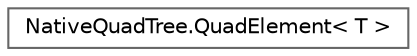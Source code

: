 digraph "Graphical Class Hierarchy"
{
 // LATEX_PDF_SIZE
  bgcolor="transparent";
  edge [fontname=Helvetica,fontsize=10,labelfontname=Helvetica,labelfontsize=10];
  node [fontname=Helvetica,fontsize=10,shape=box,height=0.2,width=0.4];
  rankdir="LR";
  Node0 [id="Node000000",label="NativeQuadTree.QuadElement\< T \>",height=0.2,width=0.4,color="grey40", fillcolor="white", style="filled",URL="$struct_native_quad_tree_1_1_quad_element.html",tooltip=" "];
}
